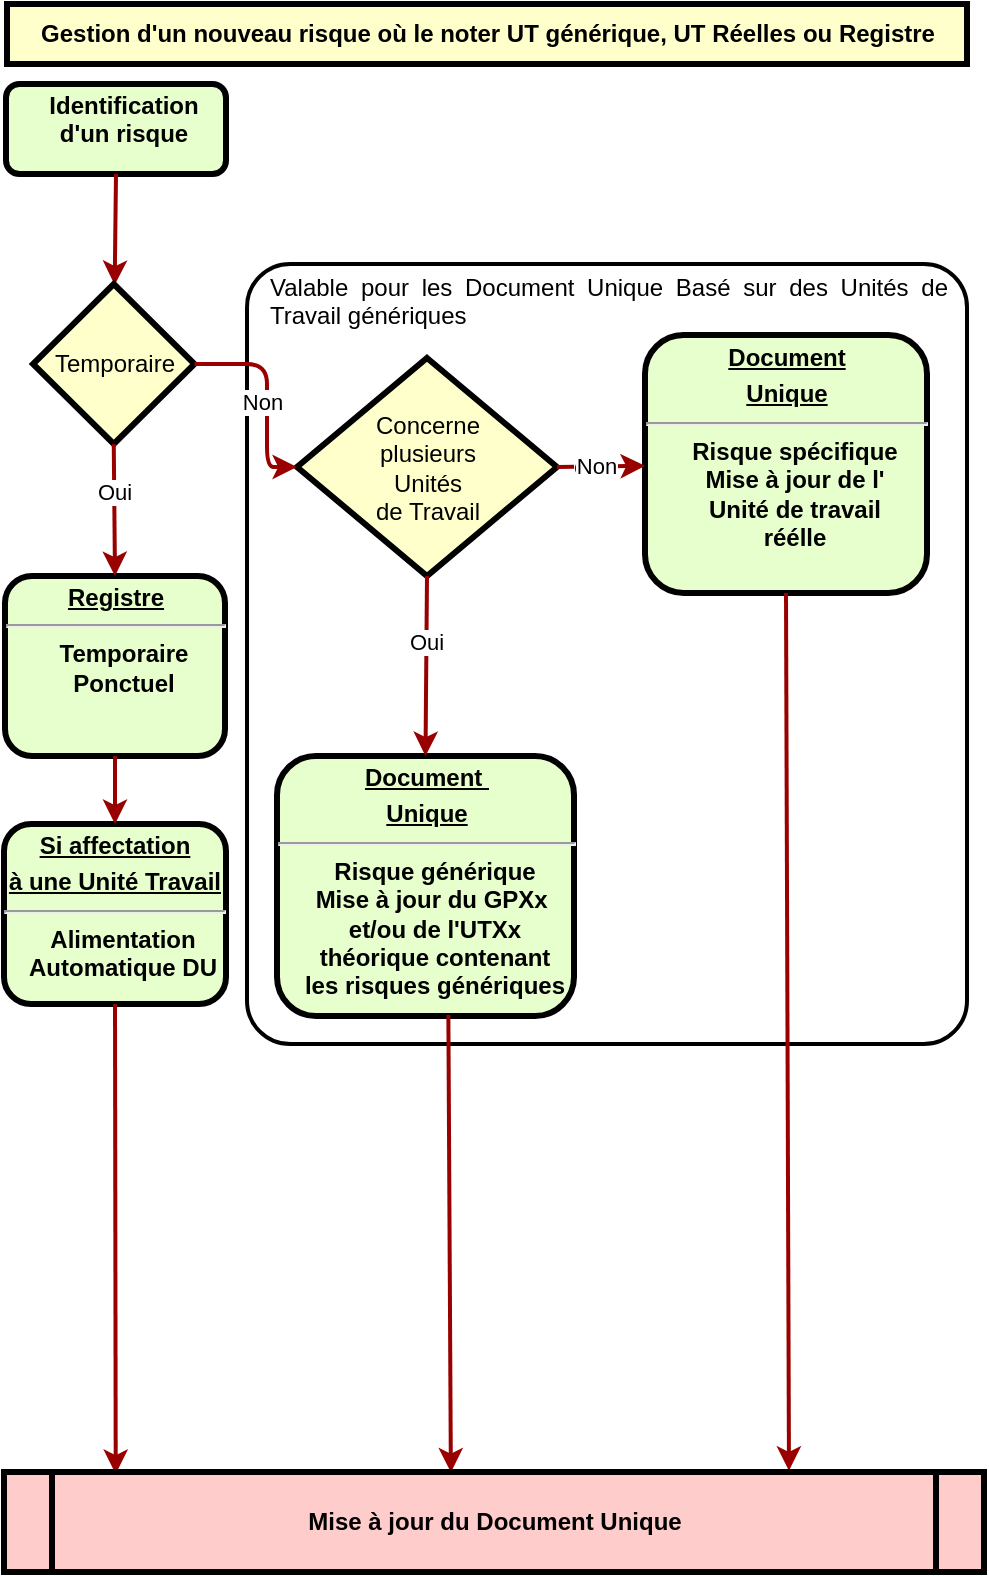 <mxfile version="27.0.9">
  <diagram name="Page-1" id="c7558073-3199-34d8-9f00-42111426c3f3">
    <mxGraphModel dx="1647" dy="823" grid="1" gridSize="10" guides="1" tooltips="1" connect="1" arrows="1" fold="1" page="1" pageScale="1" pageWidth="827" pageHeight="1169" background="none" math="0" shadow="0">
      <root>
        <mxCell id="0" />
        <mxCell id="1" parent="0" />
        <mxCell id="0KnOpNqPhl-oMwbhercx-36" value="" style="rounded=1;whiteSpace=wrap;html=1;arcSize=6;strokeWidth=2;" parent="1" vertex="1">
          <mxGeometry x="281.5" y="196" width="360" height="390" as="geometry" />
        </mxCell>
        <mxCell id="2" value="&lt;p style=&quot;margin: 0px; margin-top: 4px; text-align: center; text-decoration: underline;&quot;&gt;&lt;strong&gt;Document&amp;nbsp;&lt;/strong&gt;&lt;/p&gt;&lt;p style=&quot;margin: 0px; margin-top: 4px; text-align: center; text-decoration: underline;&quot;&gt;&lt;strong&gt;Unique&lt;br&gt;&lt;/strong&gt;&lt;/p&gt;&lt;hr&gt;&lt;p style=&quot;margin: 0px; margin-left: 8px;&quot;&gt;Risque g&lt;span style=&quot;background-color: transparent; color: light-dark(rgb(0, 0, 0), rgb(255, 255, 255));&quot;&gt;énérique&lt;/span&gt;&lt;/p&gt;&lt;p style=&quot;margin: 0px; margin-left: 8px;&quot;&gt;Mise à jour du GPXx&amp;nbsp;&lt;/p&gt;&lt;p style=&quot;margin: 0px; margin-left: 8px;&quot;&gt;et/ou de l&#39;UTXx&lt;/p&gt;&lt;p style=&quot;margin: 0px; margin-left: 8px;&quot;&gt;théorique contenant&lt;/p&gt;&lt;p style=&quot;margin: 0px; margin-left: 8px;&quot;&gt;les risques générique&lt;span style=&quot;background-color: transparent; color: light-dark(rgb(0, 0, 0), rgb(255, 255, 255));&quot;&gt;s&lt;/span&gt;&lt;/p&gt;" style="verticalAlign=middle;align=center;overflow=fill;fontSize=12;fontFamily=Helvetica;html=1;rounded=1;fontStyle=1;strokeWidth=3;fillColor=#E6FFCC" parent="1" vertex="1">
          <mxGeometry x="296.5" y="442" width="148.5" height="130" as="geometry" />
        </mxCell>
        <mxCell id="6" value="&lt;p style=&quot;margin: 0px; margin-top: 4px; text-align: center; text-decoration: underline;&quot;&gt;&lt;/p&gt;&lt;p style=&quot;margin: 0px; margin-left: 8px;&quot;&gt;Identification&lt;/p&gt;&lt;p style=&quot;margin: 0px; margin-left: 8px;&quot;&gt;d&#39;un risque&lt;/p&gt;" style="verticalAlign=middle;align=center;overflow=fill;fontSize=12;fontFamily=Helvetica;html=1;rounded=1;fontStyle=1;strokeWidth=3;fillColor=#E6FFCC" parent="1" vertex="1">
          <mxGeometry x="161" y="106" width="110" height="45" as="geometry" />
        </mxCell>
        <mxCell id="12" value="Gestion d&#39;un nouveau risque où le noter UT générique, UT Réelles ou Registre" style="whiteSpace=wrap;align=center;verticalAlign=middle;fontStyle=1;strokeWidth=3;fillColor=#FFFFCC" parent="1" vertex="1">
          <mxGeometry x="161.5" y="66" width="480" height="30" as="geometry" />
        </mxCell>
        <mxCell id="36" value="" style="edgeStyle=none;noEdgeStyle=1;strokeColor=#990000;strokeWidth=2;exitX=0.5;exitY=1;exitDx=0;exitDy=0;" parent="1" source="6" target="6FsUyLe9rIoEYrkZEuVx-96" edge="1">
          <mxGeometry width="100" height="100" relative="1" as="geometry">
            <mxPoint x="215.5" y="156" as="sourcePoint" />
            <mxPoint x="215.5" y="231" as="targetPoint" />
          </mxGeometry>
        </mxCell>
        <mxCell id="6FsUyLe9rIoEYrkZEuVx-96" value="Temporaire" style="rhombus;whiteSpace=wrap;html=1;fillColor=light-dark(#ffffcc, #281d00);strokeColor=light-dark(#000000, #6d5100);strokeWidth=3;" parent="1" vertex="1">
          <mxGeometry x="174.5" y="206" width="80.75" height="80" as="geometry" />
        </mxCell>
        <mxCell id="j_Nfi1Lx7xKpKB2DF2yL-75" value="&lt;p style=&quot;margin: 4px 0px 0px; text-decoration: underline;&quot;&gt;&lt;strong style=&quot;background-color: transparent; color: light-dark(rgb(0, 0, 0), rgb(255, 255, 255));&quot;&gt;Registre&lt;/strong&gt;&lt;/p&gt;&lt;hr&gt;&lt;p style=&quot;margin: 0px; margin-left: 8px;&quot;&gt;Temporaire&lt;/p&gt;&lt;p style=&quot;margin: 0px; margin-left: 8px;&quot;&gt;Ponctuel&lt;/p&gt;" style="verticalAlign=middle;align=center;overflow=fill;fontSize=12;fontFamily=Helvetica;html=1;rounded=1;fontStyle=1;strokeWidth=3;fillColor=#E6FFCC" parent="1" vertex="1">
          <mxGeometry x="160.5" y="352" width="110" height="90" as="geometry" />
        </mxCell>
        <mxCell id="j_Nfi1Lx7xKpKB2DF2yL-77" value="&lt;p style=&quot;margin: 0px; margin-top: 4px; text-align: center; text-decoration: underline;&quot;&gt;&lt;strong&gt;Document&lt;/strong&gt;&lt;/p&gt;&lt;p style=&quot;margin: 0px; margin-top: 4px; text-align: center; text-decoration: underline;&quot;&gt;&lt;strong&gt;Unique&lt;br&gt;&lt;/strong&gt;&lt;/p&gt;&lt;hr&gt;&lt;p style=&quot;margin: 0px; margin-left: 8px;&quot;&gt;Risque&amp;nbsp;&lt;span style=&quot;background-color: transparent; color: light-dark(rgb(0, 0, 0), rgb(255, 255, 255));&quot;&gt;spécifique&lt;/span&gt;&lt;/p&gt;&lt;p style=&quot;margin: 0px; margin-left: 8px;&quot;&gt;&lt;span style=&quot;background-color: transparent; color: light-dark(rgb(0, 0, 0), rgb(255, 255, 255));&quot;&gt;Mise à jour de l&#39;&lt;/span&gt;&lt;/p&gt;&lt;p style=&quot;margin: 0px; margin-left: 8px;&quot;&gt;&lt;span style=&quot;background-color: transparent; color: light-dark(rgb(0, 0, 0), rgb(255, 255, 255));&quot;&gt;Unité de travail&lt;/span&gt;&lt;/p&gt;&lt;p style=&quot;margin: 0px; margin-left: 8px;&quot;&gt;réélle&lt;/p&gt;" style="verticalAlign=middle;align=center;overflow=fill;fontSize=12;fontFamily=Helvetica;html=1;rounded=1;fontStyle=1;strokeWidth=3;fillColor=#E6FFCC" parent="1" vertex="1">
          <mxGeometry x="480.5" y="231.5" width="141" height="129" as="geometry" />
        </mxCell>
        <mxCell id="j_Nfi1Lx7xKpKB2DF2yL-80" value="" style="edgeStyle=none;noEdgeStyle=1;strokeColor=#990000;strokeWidth=2;exitX=0.5;exitY=1;exitDx=0;exitDy=0;entryX=0.5;entryY=0;entryDx=0;entryDy=0;" parent="1" source="6FsUyLe9rIoEYrkZEuVx-96" target="j_Nfi1Lx7xKpKB2DF2yL-75" edge="1">
          <mxGeometry width="100" height="100" relative="1" as="geometry">
            <mxPoint x="241.5" y="287" as="sourcePoint" />
            <mxPoint x="241.5" y="362" as="targetPoint" />
          </mxGeometry>
        </mxCell>
        <mxCell id="j_Nfi1Lx7xKpKB2DF2yL-81" value="Oui" style="edgeLabel;html=1;align=center;verticalAlign=middle;resizable=0;points=[];" parent="j_Nfi1Lx7xKpKB2DF2yL-80" connectable="0" vertex="1">
          <mxGeometry x="-0.269" relative="1" as="geometry">
            <mxPoint as="offset" />
          </mxGeometry>
        </mxCell>
        <mxCell id="j_Nfi1Lx7xKpKB2DF2yL-83" value="Concerne&lt;div&gt;plusieurs&lt;/div&gt;&lt;div&gt;&lt;span style=&quot;background-color: transparent; color: light-dark(rgb(0, 0, 0), rgb(255, 255, 255));&quot;&gt;Unités&lt;/span&gt;&lt;/div&gt;&lt;div&gt;de Travail&lt;/div&gt;" style="rhombus;whiteSpace=wrap;html=1;fillColor=light-dark(#ffffcc, #281d00);strokeColor=light-dark(#000000, #6d5100);strokeWidth=3;" parent="1" vertex="1">
          <mxGeometry x="306.5" y="243" width="130" height="109" as="geometry" />
        </mxCell>
        <mxCell id="j_Nfi1Lx7xKpKB2DF2yL-86" value="" style="edgeStyle=elbowEdgeStyle;elbow=horizontal;strokeColor=#990000;strokeWidth=2;entryX=0;entryY=0.5;entryDx=0;entryDy=0;exitX=1;exitY=0.5;exitDx=0;exitDy=0;" parent="1" source="6FsUyLe9rIoEYrkZEuVx-96" target="j_Nfi1Lx7xKpKB2DF2yL-83" edge="1">
          <mxGeometry width="100" height="100" relative="1" as="geometry">
            <mxPoint x="281.5" y="221" as="sourcePoint" />
            <mxPoint x="371.5" y="166" as="targetPoint" />
            <Array as="points">
              <mxPoint x="291.5" y="266" />
            </Array>
          </mxGeometry>
        </mxCell>
        <mxCell id="j_Nfi1Lx7xKpKB2DF2yL-92" value="Non" style="edgeLabel;html=1;align=center;verticalAlign=middle;resizable=0;points=[];" parent="j_Nfi1Lx7xKpKB2DF2yL-86" connectable="0" vertex="1">
          <mxGeometry x="-0.185" y="-3" relative="1" as="geometry">
            <mxPoint y="13" as="offset" />
          </mxGeometry>
        </mxCell>
        <mxCell id="j_Nfi1Lx7xKpKB2DF2yL-88" value="&lt;p style=&quot;margin: 0px; margin-top: 4px; text-align: center; text-decoration: underline;&quot;&gt;Si affectation&lt;/p&gt;&lt;p style=&quot;margin: 0px; margin-top: 4px; text-align: center; text-decoration: underline;&quot;&gt;à une Unité Travail&lt;/p&gt;&lt;hr&gt;&lt;p style=&quot;margin: 0px; margin-left: 8px;&quot;&gt;Alimentation&lt;/p&gt;&lt;p style=&quot;margin: 0px; margin-left: 8px;&quot;&gt;Automatique DU&lt;/p&gt;" style="verticalAlign=middle;align=center;overflow=fill;fontSize=12;fontFamily=Helvetica;html=1;rounded=1;fontStyle=1;strokeWidth=3;fillColor=#E6FFCC" parent="1" vertex="1">
          <mxGeometry x="160" y="476" width="111" height="90" as="geometry" />
        </mxCell>
        <mxCell id="j_Nfi1Lx7xKpKB2DF2yL-89" value="" style="edgeStyle=none;noEdgeStyle=1;strokeColor=#990000;strokeWidth=2;exitX=0.5;exitY=1;exitDx=0;exitDy=0;entryX=0.5;entryY=0;entryDx=0;entryDy=0;" parent="1" source="j_Nfi1Lx7xKpKB2DF2yL-75" target="j_Nfi1Lx7xKpKB2DF2yL-88" edge="1">
          <mxGeometry width="100" height="100" relative="1" as="geometry">
            <mxPoint x="321.5" y="407" as="sourcePoint" />
            <mxPoint x="322.5" y="473" as="targetPoint" />
          </mxGeometry>
        </mxCell>
        <mxCell id="j_Nfi1Lx7xKpKB2DF2yL-93" value="" style="edgeStyle=none;noEdgeStyle=1;strokeColor=#990000;strokeWidth=2;exitX=0.5;exitY=1;exitDx=0;exitDy=0;entryX=0.5;entryY=0;entryDx=0;entryDy=0;" parent="1" source="j_Nfi1Lx7xKpKB2DF2yL-83" target="2" edge="1">
          <mxGeometry width="100" height="100" relative="1" as="geometry">
            <mxPoint x="211.5" y="326" as="sourcePoint" />
            <mxPoint x="212.5" y="392" as="targetPoint" />
          </mxGeometry>
        </mxCell>
        <mxCell id="j_Nfi1Lx7xKpKB2DF2yL-94" value="Oui" style="edgeLabel;html=1;align=center;verticalAlign=middle;resizable=0;points=[];" parent="j_Nfi1Lx7xKpKB2DF2yL-93" connectable="0" vertex="1">
          <mxGeometry x="-0.269" relative="1" as="geometry">
            <mxPoint as="offset" />
          </mxGeometry>
        </mxCell>
        <mxCell id="j_Nfi1Lx7xKpKB2DF2yL-95" value="" style="edgeStyle=none;noEdgeStyle=1;strokeColor=#990000;strokeWidth=2;exitX=1;exitY=0.5;exitDx=0;exitDy=0;" parent="1" source="j_Nfi1Lx7xKpKB2DF2yL-83" target="j_Nfi1Lx7xKpKB2DF2yL-77" edge="1">
          <mxGeometry width="100" height="100" relative="1" as="geometry">
            <mxPoint x="361.5" y="366" as="sourcePoint" />
            <mxPoint x="362.5" y="456" as="targetPoint" />
          </mxGeometry>
        </mxCell>
        <mxCell id="j_Nfi1Lx7xKpKB2DF2yL-96" value="Oui" style="edgeLabel;html=1;align=center;verticalAlign=middle;resizable=0;points=[];" parent="j_Nfi1Lx7xKpKB2DF2yL-95" connectable="0" vertex="1">
          <mxGeometry x="-0.269" relative="1" as="geometry">
            <mxPoint as="offset" />
          </mxGeometry>
        </mxCell>
        <mxCell id="j_Nfi1Lx7xKpKB2DF2yL-97" value="Non" style="edgeLabel;html=1;align=center;verticalAlign=middle;resizable=0;points=[];" parent="j_Nfi1Lx7xKpKB2DF2yL-95" connectable="0" vertex="1">
          <mxGeometry x="-0.125" relative="1" as="geometry">
            <mxPoint as="offset" />
          </mxGeometry>
        </mxCell>
        <mxCell id="j_Nfi1Lx7xKpKB2DF2yL-98" value="" style="edgeStyle=none;noEdgeStyle=1;strokeColor=#990000;strokeWidth=2;exitX=0.577;exitY=0.996;exitDx=0;exitDy=0;entryX=0.456;entryY=0.004;entryDx=0;entryDy=0;entryPerimeter=0;exitPerimeter=0;" parent="1" source="2" target="0KnOpNqPhl-oMwbhercx-38" edge="1">
          <mxGeometry width="100" height="100" relative="1" as="geometry">
            <mxPoint x="211.5" y="576" as="sourcePoint" />
            <mxPoint x="383.186" y="796.0" as="targetPoint" />
          </mxGeometry>
        </mxCell>
        <mxCell id="j_Nfi1Lx7xKpKB2DF2yL-99" value="" style="edgeStyle=none;noEdgeStyle=1;strokeColor=#990000;strokeWidth=2;exitX=0.5;exitY=1;exitDx=0;exitDy=0;entryX=0.801;entryY=-0.013;entryDx=0;entryDy=0;entryPerimeter=0;" parent="1" source="j_Nfi1Lx7xKpKB2DF2yL-77" target="0KnOpNqPhl-oMwbhercx-38" edge="1">
          <mxGeometry width="100" height="100" relative="1" as="geometry">
            <mxPoint x="341.5" y="616" as="sourcePoint" />
            <mxPoint x="560" y="790" as="targetPoint" />
          </mxGeometry>
        </mxCell>
        <mxCell id="j_Nfi1Lx7xKpKB2DF2yL-115" value="" style="edgeStyle=none;noEdgeStyle=1;strokeColor=#990000;strokeWidth=2;exitX=0.5;exitY=1;exitDx=0;exitDy=0;entryX=0.114;entryY=0.02;entryDx=0;entryDy=0;entryPerimeter=0;" parent="1" source="j_Nfi1Lx7xKpKB2DF2yL-88" target="0KnOpNqPhl-oMwbhercx-38" edge="1">
          <mxGeometry width="100" height="100" relative="1" as="geometry">
            <mxPoint x="215.5" y="566" as="sourcePoint" />
            <mxPoint x="217.793" y="793.05" as="targetPoint" />
          </mxGeometry>
        </mxCell>
        <mxCell id="0KnOpNqPhl-oMwbhercx-37" value="&lt;div style=&quot;text-align: justify;&quot;&gt;&lt;div&gt;Valable pour les Document Unique&amp;nbsp;&lt;span style=&quot;background-color: transparent; color: light-dark(rgb(0, 0, 0), rgb(255, 255, 255));&quot;&gt;Basé sur des Unités de Travail génériques&lt;/span&gt;&lt;/div&gt;&lt;/div&gt;" style="text;whiteSpace=wrap;html=1;" parent="1" vertex="1">
          <mxGeometry x="290.5" y="194" width="341" height="50" as="geometry" />
        </mxCell>
        <mxCell id="0KnOpNqPhl-oMwbhercx-38" value="Mise à jour du Document Unique" style="shape=process;whiteSpace=wrap;align=center;verticalAlign=middle;size=0.048;fontStyle=1;strokeWidth=3;fillColor=#FFCCCC" parent="1" vertex="1">
          <mxGeometry x="160" y="800" width="490" height="50" as="geometry" />
        </mxCell>
      </root>
    </mxGraphModel>
  </diagram>
</mxfile>
